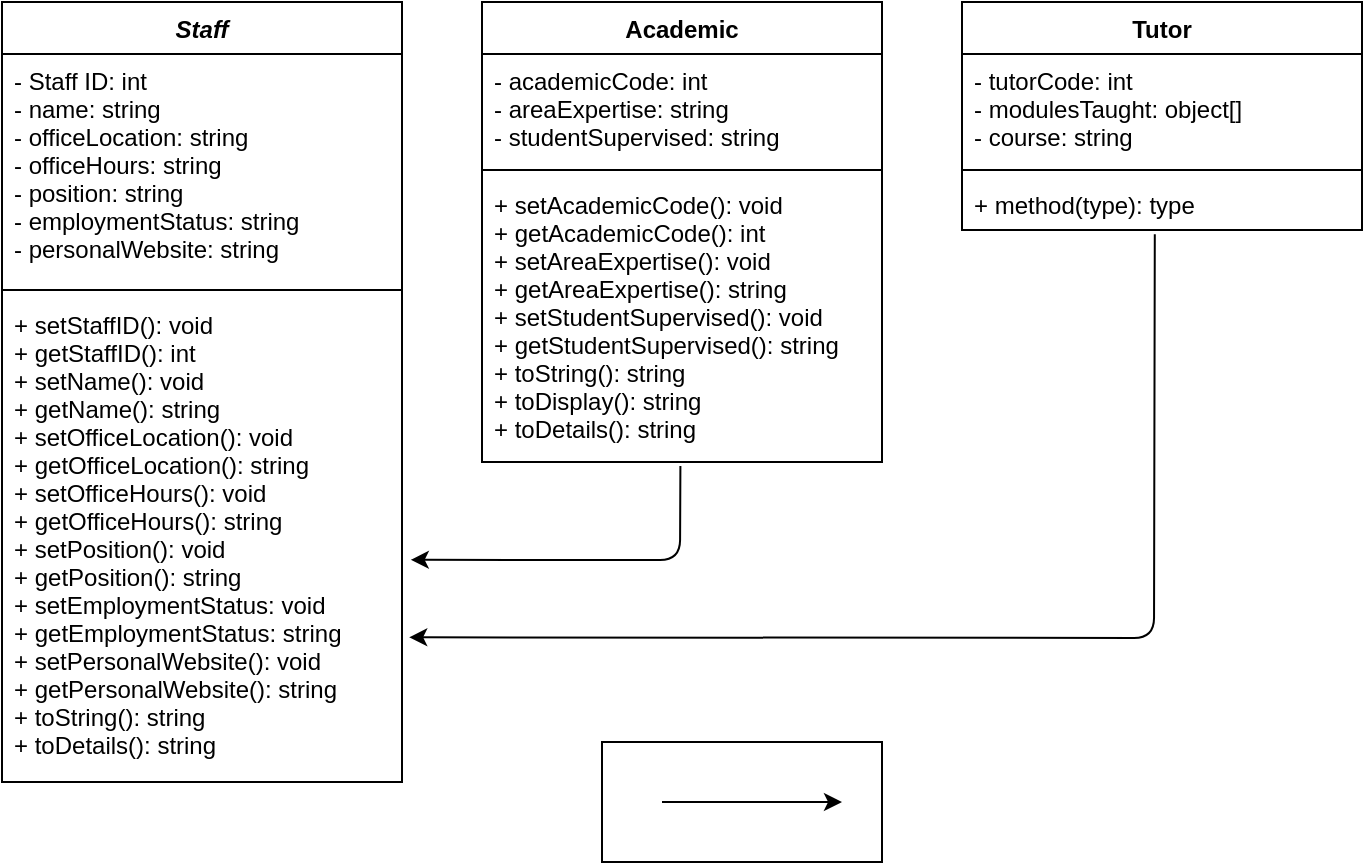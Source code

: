 <mxfile version="13.10.4" type="device" pages="7"><diagram id="kFiYiar-5u6BANR00JjN" name="Page-1"><mxGraphModel dx="783" dy="521" grid="1" gridSize="10" guides="1" tooltips="1" connect="1" arrows="1" fold="1" page="1" pageScale="1" pageWidth="850" pageHeight="1100" math="0" shadow="0"><root><mxCell id="0"/><mxCell id="1" parent="0"/><mxCell id="pazu279TaJrVux0yfDi--24" value="" style="rounded=0;whiteSpace=wrap;html=1;" vertex="1" parent="1"><mxGeometry x="420" y="370" width="140" height="60" as="geometry"/></mxCell><mxCell id="pazu279TaJrVux0yfDi--1" value="Staff" style="swimlane;fontStyle=3;align=center;verticalAlign=top;childLayout=stackLayout;horizontal=1;startSize=26;horizontalStack=0;resizeParent=1;resizeParentMax=0;resizeLast=0;collapsible=1;marginBottom=0;" vertex="1" parent="1"><mxGeometry x="120" width="200" height="390" as="geometry"/></mxCell><mxCell id="pazu279TaJrVux0yfDi--2" value="- Staff ID: int&#10;- name: string&#10;- officeLocation: string&#10;- officeHours: string&#10;- position: string&#10;- employmentStatus: string&#10;- personalWebsite: string" style="text;strokeColor=none;fillColor=none;align=left;verticalAlign=top;spacingLeft=4;spacingRight=4;overflow=hidden;rotatable=0;points=[[0,0.5],[1,0.5]];portConstraint=eastwest;" vertex="1" parent="pazu279TaJrVux0yfDi--1"><mxGeometry y="26" width="200" height="114" as="geometry"/></mxCell><mxCell id="pazu279TaJrVux0yfDi--3" value="" style="line;strokeWidth=1;fillColor=none;align=left;verticalAlign=middle;spacingTop=-1;spacingLeft=3;spacingRight=3;rotatable=0;labelPosition=right;points=[];portConstraint=eastwest;" vertex="1" parent="pazu279TaJrVux0yfDi--1"><mxGeometry y="140" width="200" height="8" as="geometry"/></mxCell><mxCell id="pazu279TaJrVux0yfDi--4" value="+ setStaffID(): void&#10;+ getStaffID(): int&#10;+ setName(): void&#10;+ getName(): string&#10;+ setOfficeLocation(): void&#10;+ getOfficeLocation(): string&#10;+ setOfficeHours(): void&#10;+ getOfficeHours(): string&#10;+ setPosition(): void&#10;+ getPosition(): string&#10;+ setEmploymentStatus: void&#10;+ getEmploymentStatus: string&#10;+ setPersonalWebsite(): void&#10;+ getPersonalWebsite(): string&#10;+ toString(): string&#10;+ toDetails(): string" style="text;strokeColor=none;fillColor=none;align=left;verticalAlign=top;spacingLeft=4;spacingRight=4;overflow=hidden;rotatable=0;points=[[0,0.5],[1,0.5]];portConstraint=eastwest;" vertex="1" parent="pazu279TaJrVux0yfDi--1"><mxGeometry y="148" width="200" height="242" as="geometry"/></mxCell><mxCell id="pazu279TaJrVux0yfDi--5" value="Academic" style="swimlane;fontStyle=1;align=center;verticalAlign=top;childLayout=stackLayout;horizontal=1;startSize=26;horizontalStack=0;resizeParent=1;resizeParentMax=0;resizeLast=0;collapsible=1;marginBottom=0;" vertex="1" parent="1"><mxGeometry x="360" width="200" height="230" as="geometry"><mxRectangle x="160" y="400" width="90" height="26" as="alternateBounds"/></mxGeometry></mxCell><mxCell id="pazu279TaJrVux0yfDi--6" value="- academicCode: int&#10;- areaExpertise: string&#10;- studentSupervised: string" style="text;strokeColor=none;fillColor=none;align=left;verticalAlign=top;spacingLeft=4;spacingRight=4;overflow=hidden;rotatable=0;points=[[0,0.5],[1,0.5]];portConstraint=eastwest;" vertex="1" parent="pazu279TaJrVux0yfDi--5"><mxGeometry y="26" width="200" height="54" as="geometry"/></mxCell><mxCell id="pazu279TaJrVux0yfDi--7" value="" style="line;strokeWidth=1;fillColor=none;align=left;verticalAlign=middle;spacingTop=-1;spacingLeft=3;spacingRight=3;rotatable=0;labelPosition=right;points=[];portConstraint=eastwest;" vertex="1" parent="pazu279TaJrVux0yfDi--5"><mxGeometry y="80" width="200" height="8" as="geometry"/></mxCell><mxCell id="pazu279TaJrVux0yfDi--8" value="+ setAcademicCode(): void&#10;+ getAcademicCode(): int&#10;+ setAreaExpertise(): void&#10;+ getAreaExpertise(): string&#10;+ setStudentSupervised(): void&#10;+ getStudentSupervised(): string&#10;+ toString(): string&#10;+ toDisplay(): string&#10;+ toDetails(): string" style="text;strokeColor=none;fillColor=none;align=left;verticalAlign=top;spacingLeft=4;spacingRight=4;overflow=hidden;rotatable=0;points=[[0,0.5],[1,0.5]];portConstraint=eastwest;" vertex="1" parent="pazu279TaJrVux0yfDi--5"><mxGeometry y="88" width="200" height="142" as="geometry"/></mxCell><mxCell id="pazu279TaJrVux0yfDi--11" value="Tutor" style="swimlane;fontStyle=1;align=center;verticalAlign=top;childLayout=stackLayout;horizontal=1;startSize=26;horizontalStack=0;resizeParent=1;resizeParentMax=0;resizeLast=0;collapsible=1;marginBottom=0;" vertex="1" parent="1"><mxGeometry x="600" width="200" height="114" as="geometry"/></mxCell><mxCell id="pazu279TaJrVux0yfDi--12" value="- tutorCode: int&#10;- modulesTaught: object[]&#10;- course: string" style="text;strokeColor=none;fillColor=none;align=left;verticalAlign=top;spacingLeft=4;spacingRight=4;overflow=hidden;rotatable=0;points=[[0,0.5],[1,0.5]];portConstraint=eastwest;" vertex="1" parent="pazu279TaJrVux0yfDi--11"><mxGeometry y="26" width="200" height="54" as="geometry"/></mxCell><mxCell id="pazu279TaJrVux0yfDi--13" value="" style="line;strokeWidth=1;fillColor=none;align=left;verticalAlign=middle;spacingTop=-1;spacingLeft=3;spacingRight=3;rotatable=0;labelPosition=right;points=[];portConstraint=eastwest;" vertex="1" parent="pazu279TaJrVux0yfDi--11"><mxGeometry y="80" width="200" height="8" as="geometry"/></mxCell><mxCell id="pazu279TaJrVux0yfDi--14" value="+ method(type): type" style="text;strokeColor=none;fillColor=none;align=left;verticalAlign=top;spacingLeft=4;spacingRight=4;overflow=hidden;rotatable=0;points=[[0,0.5],[1,0.5]];portConstraint=eastwest;" vertex="1" parent="pazu279TaJrVux0yfDi--11"><mxGeometry y="88" width="200" height="26" as="geometry"/></mxCell><mxCell id="pazu279TaJrVux0yfDi--19" value="" style="endArrow=classic;html=1;exitX=0.496;exitY=1.014;exitDx=0;exitDy=0;exitPerimeter=0;entryX=1.022;entryY=0.541;entryDx=0;entryDy=0;entryPerimeter=0;" edge="1" parent="1" source="pazu279TaJrVux0yfDi--8" target="pazu279TaJrVux0yfDi--4"><mxGeometry width="50" height="50" relative="1" as="geometry"><mxPoint x="445" y="330" as="sourcePoint"/><mxPoint x="495" y="280" as="targetPoint"/><Array as="points"><mxPoint x="459" y="279"/></Array></mxGeometry></mxCell><mxCell id="pazu279TaJrVux0yfDi--20" value="" style="endArrow=classic;html=1;entryX=1.018;entryY=0.701;entryDx=0;entryDy=0;entryPerimeter=0;exitX=0.482;exitY=1.08;exitDx=0;exitDy=0;exitPerimeter=0;" edge="1" parent="1" source="pazu279TaJrVux0yfDi--14" target="pazu279TaJrVux0yfDi--4"><mxGeometry width="50" height="50" relative="1" as="geometry"><mxPoint x="420" y="230" as="sourcePoint"/><mxPoint x="470" y="180" as="targetPoint"/><Array as="points"><mxPoint x="696" y="318"/></Array></mxGeometry></mxCell><mxCell id="pazu279TaJrVux0yfDi--23" value="" style="endArrow=classic;html=1;" edge="1" parent="1"><mxGeometry width="50" height="50" relative="1" as="geometry"><mxPoint x="450" y="400" as="sourcePoint"/><mxPoint x="540" y="400" as="targetPoint"/><Array as="points"><mxPoint x="500" y="400"/></Array></mxGeometry></mxCell></root></mxGraphModel></diagram><diagram id="0w87CzhgXFVB5smXuAUv" name="Page-7"><mxGraphModel dx="939" dy="625" grid="1" gridSize="10" guides="1" tooltips="1" connect="1" arrows="1" fold="1" page="1" pageScale="1" pageWidth="850" pageHeight="1100" math="0" shadow="0"><root><mxCell id="KVVFzwF6i7BWI1DRxb7_-0"/><mxCell id="KVVFzwF6i7BWI1DRxb7_-1" parent="KVVFzwF6i7BWI1DRxb7_-0"/><mxCell id="KVVFzwF6i7BWI1DRxb7_-2" value="ApplicantException&#10;" style="swimlane;fontStyle=1;align=center;verticalAlign=top;childLayout=stackLayout;horizontal=1;startSize=26;horizontalStack=0;resizeParent=1;resizeParentMax=0;resizeLast=0;collapsible=1;marginBottom=0;" vertex="1" parent="KVVFzwF6i7BWI1DRxb7_-1"><mxGeometry x="340" y="280" width="170" height="100" as="geometry"/></mxCell><mxCell id="KVVFzwF6i7BWI1DRxb7_-3" value="- message: string" style="text;strokeColor=none;fillColor=none;align=left;verticalAlign=top;spacingLeft=4;spacingRight=4;overflow=hidden;rotatable=0;points=[[0,0.5],[1,0.5]];portConstraint=eastwest;" vertex="1" parent="KVVFzwF6i7BWI1DRxb7_-2"><mxGeometry y="26" width="170" height="24" as="geometry"/></mxCell><mxCell id="KVVFzwF6i7BWI1DRxb7_-4" value="" style="line;strokeWidth=1;fillColor=none;align=left;verticalAlign=middle;spacingTop=-1;spacingLeft=3;spacingRight=3;rotatable=0;labelPosition=right;points=[];portConstraint=eastwest;" vertex="1" parent="KVVFzwF6i7BWI1DRxb7_-2"><mxGeometry y="50" width="170" height="8" as="geometry"/></mxCell><mxCell id="KVVFzwF6i7BWI1DRxb7_-5" value="+ ApplicantException(): string&#10;+ toString(): string" style="text;strokeColor=none;fillColor=none;align=left;verticalAlign=top;spacingLeft=4;spacingRight=4;overflow=hidden;rotatable=0;points=[[0,0.5],[1,0.5]];portConstraint=eastwest;" vertex="1" parent="KVVFzwF6i7BWI1DRxb7_-2"><mxGeometry y="58" width="170" height="42" as="geometry"/></mxCell></root></mxGraphModel></diagram><diagram id="lRNVAmnb0uEB3oc6qHUH" name="Page-6"><mxGraphModel dx="783" dy="521" grid="1" gridSize="10" guides="1" tooltips="1" connect="1" arrows="1" fold="1" page="1" pageScale="1" pageWidth="850" pageHeight="1100" math="0" shadow="0"><root><mxCell id="cn3X3E6vv3XSGjNYvaVo-0"/><mxCell id="cn3X3E6vv3XSGjNYvaVo-1" parent="cn3X3E6vv3XSGjNYvaVo-0"/><mxCell id="HXXxJX2OInJi2xoS3ll8-5" value="" style="rounded=0;whiteSpace=wrap;html=1;" vertex="1" parent="cn3X3E6vv3XSGjNYvaVo-1"><mxGeometry x="250" y="240" width="560" height="410" as="geometry"/></mxCell><mxCell id="cn3X3E6vv3XSGjNYvaVo-2" value="Assignment" style="swimlane;fontStyle=3;align=center;verticalAlign=top;childLayout=stackLayout;horizontal=1;startSize=26;horizontalStack=0;resizeParent=1;resizeParentMax=0;resizeLast=0;collapsible=1;marginBottom=0;" vertex="1" parent="cn3X3E6vv3XSGjNYvaVo-1"><mxGeometry x="320" y="280" width="190" height="340" as="geometry"/></mxCell><mxCell id="cn3X3E6vv3XSGjNYvaVo-3" value="- assignmentID: int&#10;- assignmentCourse: string&#10;- assignmentModule: string&#10;- assignmentName: string&#10;- assignmentDesc: string&#10;- dateAssigned: string" style="text;strokeColor=none;fillColor=none;align=left;verticalAlign=top;spacingLeft=4;spacingRight=4;overflow=hidden;rotatable=0;points=[[0,0.5],[1,0.5]];portConstraint=eastwest;" vertex="1" parent="cn3X3E6vv3XSGjNYvaVo-2"><mxGeometry y="26" width="190" height="94" as="geometry"/></mxCell><mxCell id="cn3X3E6vv3XSGjNYvaVo-4" value="" style="line;strokeWidth=1;fillColor=none;align=left;verticalAlign=middle;spacingTop=-1;spacingLeft=3;spacingRight=3;rotatable=0;labelPosition=right;points=[];portConstraint=eastwest;" vertex="1" parent="cn3X3E6vv3XSGjNYvaVo-2"><mxGeometry y="120" width="190" height="8" as="geometry"/></mxCell><mxCell id="cn3X3E6vv3XSGjNYvaVo-5" value="+ getAssignmentID(): int&#10;+ setAssignmentID(): void&#10;+ getAssignmentCourse(): String&#10;+ setAssignmentCourse(): void&#10;+ getAssignmentModule(): String&#10;+ setAssignmentModule(): void&#10;+ getAssignmentName(): String&#10;+ setAssignmentName(): void&#10;+ getAssignmentDesc(): String&#10;+ setAssignmentDesc(): void&#10;+ getDateAssigned(): String&#10;+ setDateAssigned(): void&#10;+ toString(): String&#10;+ toDetails(): String" style="text;strokeColor=none;fillColor=none;align=left;verticalAlign=top;spacingLeft=4;spacingRight=4;overflow=hidden;rotatable=0;points=[[0,0.5],[1,0.5]];portConstraint=eastwest;" vertex="1" parent="cn3X3E6vv3XSGjNYvaVo-2"><mxGeometry y="128" width="190" height="212" as="geometry"/></mxCell><mxCell id="HXXxJX2OInJi2xoS3ll8-0" value="MarkedAssignment" style="swimlane;fontStyle=1;align=center;verticalAlign=top;childLayout=stackLayout;horizontal=1;startSize=26;horizontalStack=0;resizeParent=1;resizeParentMax=0;resizeLast=0;collapsible=1;marginBottom=0;" vertex="1" parent="cn3X3E6vv3XSGjNYvaVo-1"><mxGeometry x="560" y="280" width="200" height="290" as="geometry"/></mxCell><mxCell id="HXXxJX2OInJi2xoS3ll8-1" value="- resultID: int&#10;- assignmentMark: int&#10;- assignmentStudent: string&#10;- assignmentGrade: string&#10;- assignmentFeedback: string" style="text;strokeColor=none;fillColor=none;align=left;verticalAlign=top;spacingLeft=4;spacingRight=4;overflow=hidden;rotatable=0;points=[[0,0.5],[1,0.5]];portConstraint=eastwest;" vertex="1" parent="HXXxJX2OInJi2xoS3ll8-0"><mxGeometry y="26" width="200" height="84" as="geometry"/></mxCell><mxCell id="HXXxJX2OInJi2xoS3ll8-2" value="" style="line;strokeWidth=1;fillColor=none;align=left;verticalAlign=middle;spacingTop=-1;spacingLeft=3;spacingRight=3;rotatable=0;labelPosition=right;points=[];portConstraint=eastwest;" vertex="1" parent="HXXxJX2OInJi2xoS3ll8-0"><mxGeometry y="110" width="200" height="8" as="geometry"/></mxCell><mxCell id="HXXxJX2OInJi2xoS3ll8-3" value="+ getAssignmentStudent(): string&#10;+ setAssignmentStudent(): void&#10;+ getAssignmentGrade(): string&#10;+ setAssignmentGrade(): void&#10;+ getAssignmentFeedback(): string&#10;+ setAssignmentFeedback(): void&#10;+ getResultID(): int&#10;+ setResultID(): void&#10;+ getAssignmentMark(): int&#10;+ setAssignmentMark(): void&#10;+ toString(): string&#10;" style="text;strokeColor=none;fillColor=none;align=left;verticalAlign=top;spacingLeft=4;spacingRight=4;overflow=hidden;rotatable=0;points=[[0,0.5],[1,0.5]];portConstraint=eastwest;" vertex="1" parent="HXXxJX2OInJi2xoS3ll8-0"><mxGeometry y="118" width="200" height="172" as="geometry"/></mxCell><mxCell id="HXXxJX2OInJi2xoS3ll8-4" value="" style="endArrow=classic;html=1;entryX=1.022;entryY=0.918;entryDx=0;entryDy=0;entryPerimeter=0;" edge="1" parent="cn3X3E6vv3XSGjNYvaVo-1" target="cn3X3E6vv3XSGjNYvaVo-5"><mxGeometry width="50" height="50" relative="1" as="geometry"><mxPoint x="657" y="571" as="sourcePoint"/><mxPoint x="730" y="610" as="targetPoint"/><Array as="points"><mxPoint x="657" y="603"/></Array></mxGeometry></mxCell></root></mxGraphModel></diagram><diagram id="qgIpGkcoJV9lX0IFLyFp" name="Page-5"><mxGraphModel dx="648" dy="431" grid="1" gridSize="10" guides="1" tooltips="1" connect="1" arrows="1" fold="1" page="1" pageScale="1" pageWidth="850" pageHeight="1100" math="0" shadow="0"><root><mxCell id="IWMZeZ2cJlakvfNfmXT4-0"/><mxCell id="IWMZeZ2cJlakvfNfmXT4-1" parent="IWMZeZ2cJlakvfNfmXT4-0"/><mxCell id="XSs1ZUN2ilT5CJhQS456-0" value="" style="rounded=0;whiteSpace=wrap;html=1;" vertex="1" parent="IWMZeZ2cJlakvfNfmXT4-1"><mxGeometry x="320" y="270" width="220" height="390" as="geometry"/></mxCell><mxCell id="IWMZeZ2cJlakvfNfmXT4-2" value="Statistics" style="swimlane;fontStyle=1;align=center;verticalAlign=top;childLayout=stackLayout;horizontal=1;startSize=26;horizontalStack=0;resizeParent=1;resizeParentMax=0;resizeLast=0;collapsible=1;marginBottom=0;" vertex="1" parent="IWMZeZ2cJlakvfNfmXT4-1"><mxGeometry x="340" y="280" width="180" height="370" as="geometry"/></mxCell><mxCell id="IWMZeZ2cJlakvfNfmXT4-3" value="- statistic ID: int&#10;- mark: int&#10;- studentName: string&#10;- course: string&#10;- assignmentName: string&#10;- feedback: string&#10;- average: string" style="text;strokeColor=none;fillColor=none;align=left;verticalAlign=top;spacingLeft=4;spacingRight=4;overflow=hidden;rotatable=0;points=[[0,0.5],[1,0.5]];portConstraint=eastwest;" vertex="1" parent="IWMZeZ2cJlakvfNfmXT4-2"><mxGeometry y="26" width="180" height="114" as="geometry"/></mxCell><mxCell id="IWMZeZ2cJlakvfNfmXT4-4" value="" style="line;strokeWidth=1;fillColor=none;align=left;verticalAlign=middle;spacingTop=-1;spacingLeft=3;spacingRight=3;rotatable=0;labelPosition=right;points=[];portConstraint=eastwest;" vertex="1" parent="IWMZeZ2cJlakvfNfmXT4-2"><mxGeometry y="140" width="180" height="8" as="geometry"/></mxCell><mxCell id="IWMZeZ2cJlakvfNfmXT4-5" value="+ getStatisticID(): int&#10;+ setStatisticID(): void&#10;+ getMark(): int&#10;+ setMark(): void&#10;+ getStudentName(): String&#10;+ setStudentName(): void&#10;+ getCourse(): String&#10;+ setCourse(): void&#10;+ getAssignmentName(): String&#10;+ setAssignmentName(): void&#10;+ getFeedback(): String&#10;+ setFeedback(): void&#10;+ getAverage(): String&#10;+ setAverage(): void&#10;+ toString(): String&#10;" style="text;strokeColor=none;fillColor=none;align=left;verticalAlign=top;spacingLeft=4;spacingRight=4;overflow=hidden;rotatable=0;points=[[0,0.5],[1,0.5]];portConstraint=eastwest;" vertex="1" parent="IWMZeZ2cJlakvfNfmXT4-2"><mxGeometry y="148" width="180" height="222" as="geometry"/></mxCell></root></mxGraphModel></diagram><diagram id="soX8uHiFkC764pd7KIUk" name="Page-4"><mxGraphModel dx="648" dy="431" grid="1" gridSize="10" guides="1" tooltips="1" connect="1" arrows="1" fold="1" page="1" pageScale="1" pageWidth="850" pageHeight="1100" math="0" shadow="0"><root><mxCell id="PKRJpWhfN3C5eTMp4Rqk-0"/><mxCell id="PKRJpWhfN3C5eTMp4Rqk-1" parent="PKRJpWhfN3C5eTMp4Rqk-0"/><mxCell id="PKRJpWhfN3C5eTMp4Rqk-6" value="" style="rounded=0;whiteSpace=wrap;html=1;" vertex="1" parent="PKRJpWhfN3C5eTMp4Rqk-1"><mxGeometry x="310" y="260" width="240" height="280" as="geometry"/></mxCell><mxCell id="PKRJpWhfN3C5eTMp4Rqk-2" value="Course" style="swimlane;fontStyle=1;align=center;verticalAlign=top;childLayout=stackLayout;horizontal=1;startSize=26;horizontalStack=0;resizeParent=1;resizeParentMax=0;resizeLast=0;collapsible=1;marginBottom=0;" vertex="1" parent="PKRJpWhfN3C5eTMp4Rqk-1"><mxGeometry x="340" y="280" width="180" height="230" as="geometry"/></mxCell><mxCell id="PKRJpWhfN3C5eTMp4Rqk-3" value="- course ID: int&#10;- courseName: string&#10;- relatedModules: string" style="text;strokeColor=none;fillColor=none;align=left;verticalAlign=top;spacingLeft=4;spacingRight=4;overflow=hidden;rotatable=0;points=[[0,0.5],[1,0.5]];portConstraint=eastwest;" vertex="1" parent="PKRJpWhfN3C5eTMp4Rqk-2"><mxGeometry y="26" width="180" height="54" as="geometry"/></mxCell><mxCell id="PKRJpWhfN3C5eTMp4Rqk-4" value="" style="line;strokeWidth=1;fillColor=none;align=left;verticalAlign=middle;spacingTop=-1;spacingLeft=3;spacingRight=3;rotatable=0;labelPosition=right;points=[];portConstraint=eastwest;" vertex="1" parent="PKRJpWhfN3C5eTMp4Rqk-2"><mxGeometry y="80" width="180" height="8" as="geometry"/></mxCell><mxCell id="PKRJpWhfN3C5eTMp4Rqk-5" value="+ getCourseID(): int&#10;+ setCourseID(): void&#10;+ getCourseName(): String&#10;+ setCourseName(): void&#10;+ getRelatedModules(): String&#10;+ setRelatedModules(): void&#10;+ toString(): String&#10;+ toDisplay(): String&#10;+ toDetails(): String" style="text;strokeColor=none;fillColor=none;align=left;verticalAlign=top;spacingLeft=4;spacingRight=4;overflow=hidden;rotatable=0;points=[[0,0.5],[1,0.5]];portConstraint=eastwest;" vertex="1" parent="PKRJpWhfN3C5eTMp4Rqk-2"><mxGeometry y="88" width="180" height="142" as="geometry"/></mxCell></root></mxGraphModel></diagram><diagram id="34l2AYQzYOVg2a5kOdm7" name="Page-3"><mxGraphModel dx="783" dy="521" grid="1" gridSize="10" guides="1" tooltips="1" connect="1" arrows="1" fold="1" page="1" pageScale="1" pageWidth="850" pageHeight="1100" math="0" shadow="0"><root><mxCell id="yB806nl7Jj3ugnMtxXxA-0"/><mxCell id="yB806nl7Jj3ugnMtxXxA-1" parent="yB806nl7Jj3ugnMtxXxA-0"/><mxCell id="9e5h-MIh2k8toOGhe3Ez-0" value="" style="rounded=0;whiteSpace=wrap;html=1;" vertex="1" parent="yB806nl7Jj3ugnMtxXxA-1"><mxGeometry x="310" y="260" width="230" height="360" as="geometry"/></mxCell><mxCell id="yB806nl7Jj3ugnMtxXxA-2" value="Module" style="swimlane;fontStyle=1;align=center;verticalAlign=top;childLayout=stackLayout;horizontal=1;startSize=26;horizontalStack=0;resizeParent=1;resizeParentMax=0;resizeLast=0;collapsible=1;marginBottom=0;" vertex="1" parent="yB806nl7Jj3ugnMtxXxA-1"><mxGeometry x="340" y="280" width="160" height="330" as="geometry"/></mxCell><mxCell id="yB806nl7Jj3ugnMtxXxA-3" value="- moduleCode:int&#10;- moduleName: string&#10;- leader: string&#10;- moderator: string&#10;- relatedCourse: string&#10;" style="text;strokeColor=none;fillColor=none;align=left;verticalAlign=top;spacingLeft=4;spacingRight=4;overflow=hidden;rotatable=0;points=[[0,0.5],[1,0.5]];portConstraint=eastwest;" vertex="1" parent="yB806nl7Jj3ugnMtxXxA-2"><mxGeometry y="26" width="160" height="84" as="geometry"/></mxCell><mxCell id="yB806nl7Jj3ugnMtxXxA-4" value="" style="line;strokeWidth=1;fillColor=none;align=left;verticalAlign=middle;spacingTop=-1;spacingLeft=3;spacingRight=3;rotatable=0;labelPosition=right;points=[];portConstraint=eastwest;" vertex="1" parent="yB806nl7Jj3ugnMtxXxA-2"><mxGeometry y="110" width="160" height="8" as="geometry"/></mxCell><mxCell id="yB806nl7Jj3ugnMtxXxA-5" value="+ getModuleCode(): int&#10;+ setModuleCode(): void&#10;+ getModuleName(): string&#10;+ setModuleName(): void&#10;+ getLeader(): string&#10;+ setLeader(): void&#10;+ getModerator(): string&#10;+ setModerator(): void&#10;+ setRelatedCourse(): void&#10;+ getRelatedCourse(): string&#10;+ toString(): int&#10;+ toShow(): int&#10;+ toDisplay(): int&#10;+ toDetails(): int" style="text;strokeColor=none;fillColor=none;align=left;verticalAlign=top;spacingLeft=4;spacingRight=4;overflow=hidden;rotatable=0;points=[[0,0.5],[1,0.5]];portConstraint=eastwest;" vertex="1" parent="yB806nl7Jj3ugnMtxXxA-2"><mxGeometry y="118" width="160" height="212" as="geometry"/></mxCell></root></mxGraphModel></diagram><diagram id="--TZwrPnyjwdsRBp47kW" name="Page-2"><mxGraphModel dx="783" dy="521" grid="1" gridSize="10" guides="1" tooltips="1" connect="1" arrows="1" fold="1" page="1" pageScale="1" pageWidth="850" pageHeight="1100" math="0" shadow="0"><root><mxCell id="acXXi7wjcITJzjwcp_-c-0"/><mxCell id="acXXi7wjcITJzjwcp_-c-1" parent="acXXi7wjcITJzjwcp_-c-0"/><mxCell id="xYjy525ezO4EjksmEwqI-0" value="" style="rounded=0;whiteSpace=wrap;html=1;" vertex="1" parent="acXXi7wjcITJzjwcp_-c-1"><mxGeometry x="370" y="100" width="300" height="470" as="geometry"/></mxCell><mxCell id="acXXi7wjcITJzjwcp_-c-2" value="Student" style="swimlane;fontStyle=1;align=center;verticalAlign=top;childLayout=stackLayout;horizontal=1;startSize=26;horizontalStack=0;resizeParent=1;resizeParentMax=0;resizeLast=0;collapsible=1;marginBottom=0;" vertex="1" parent="acXXi7wjcITJzjwcp_-c-1"><mxGeometry x="425" y="150" width="160" height="370" as="geometry"/></mxCell><mxCell id="acXXi7wjcITJzjwcp_-c-3" value="- student ID: int&#10;- name: string&#10;- year: string&#10;- course: string&#10;- modulesTaken: object[]&#10;- gender: string" style="text;strokeColor=none;fillColor=none;align=left;verticalAlign=top;spacingLeft=4;spacingRight=4;overflow=hidden;rotatable=0;points=[[0,0.5],[1,0.5]];portConstraint=eastwest;" vertex="1" parent="acXXi7wjcITJzjwcp_-c-2"><mxGeometry y="26" width="160" height="94" as="geometry"/></mxCell><mxCell id="acXXi7wjcITJzjwcp_-c-4" value="" style="line;strokeWidth=1;fillColor=none;align=left;verticalAlign=middle;spacingTop=-1;spacingLeft=3;spacingRight=3;rotatable=0;labelPosition=right;points=[];portConstraint=eastwest;" vertex="1" parent="acXXi7wjcITJzjwcp_-c-2"><mxGeometry y="120" width="160" height="8" as="geometry"/></mxCell><mxCell id="acXXi7wjcITJzjwcp_-c-5" value="+ getStudentID(): int&#10;+ setStudentID(): void&#10;+ getName(): int&#10;+ setName(): string&#10;+ getYear(): string&#10;+ setYear(): void&#10;+ getCourse(): string&#10;+ setCourse(): void&#10;+ getModulesTaken(): string&#10;+ setModulesTaken(): void&#10;+ getGender(): string&#10;+ setGender(): void&#10;+ toString(): string&#10;+ toDisplay(): string&#10;+ toDisplayFull(): string&#10;+ toDetails(): string" style="text;strokeColor=none;fillColor=none;align=left;verticalAlign=top;spacingLeft=4;spacingRight=4;overflow=hidden;rotatable=0;points=[[0,0.5],[1,0.5]];portConstraint=eastwest;" vertex="1" parent="acXXi7wjcITJzjwcp_-c-2"><mxGeometry y="128" width="160" height="242" as="geometry"/></mxCell></root></mxGraphModel></diagram></mxfile>